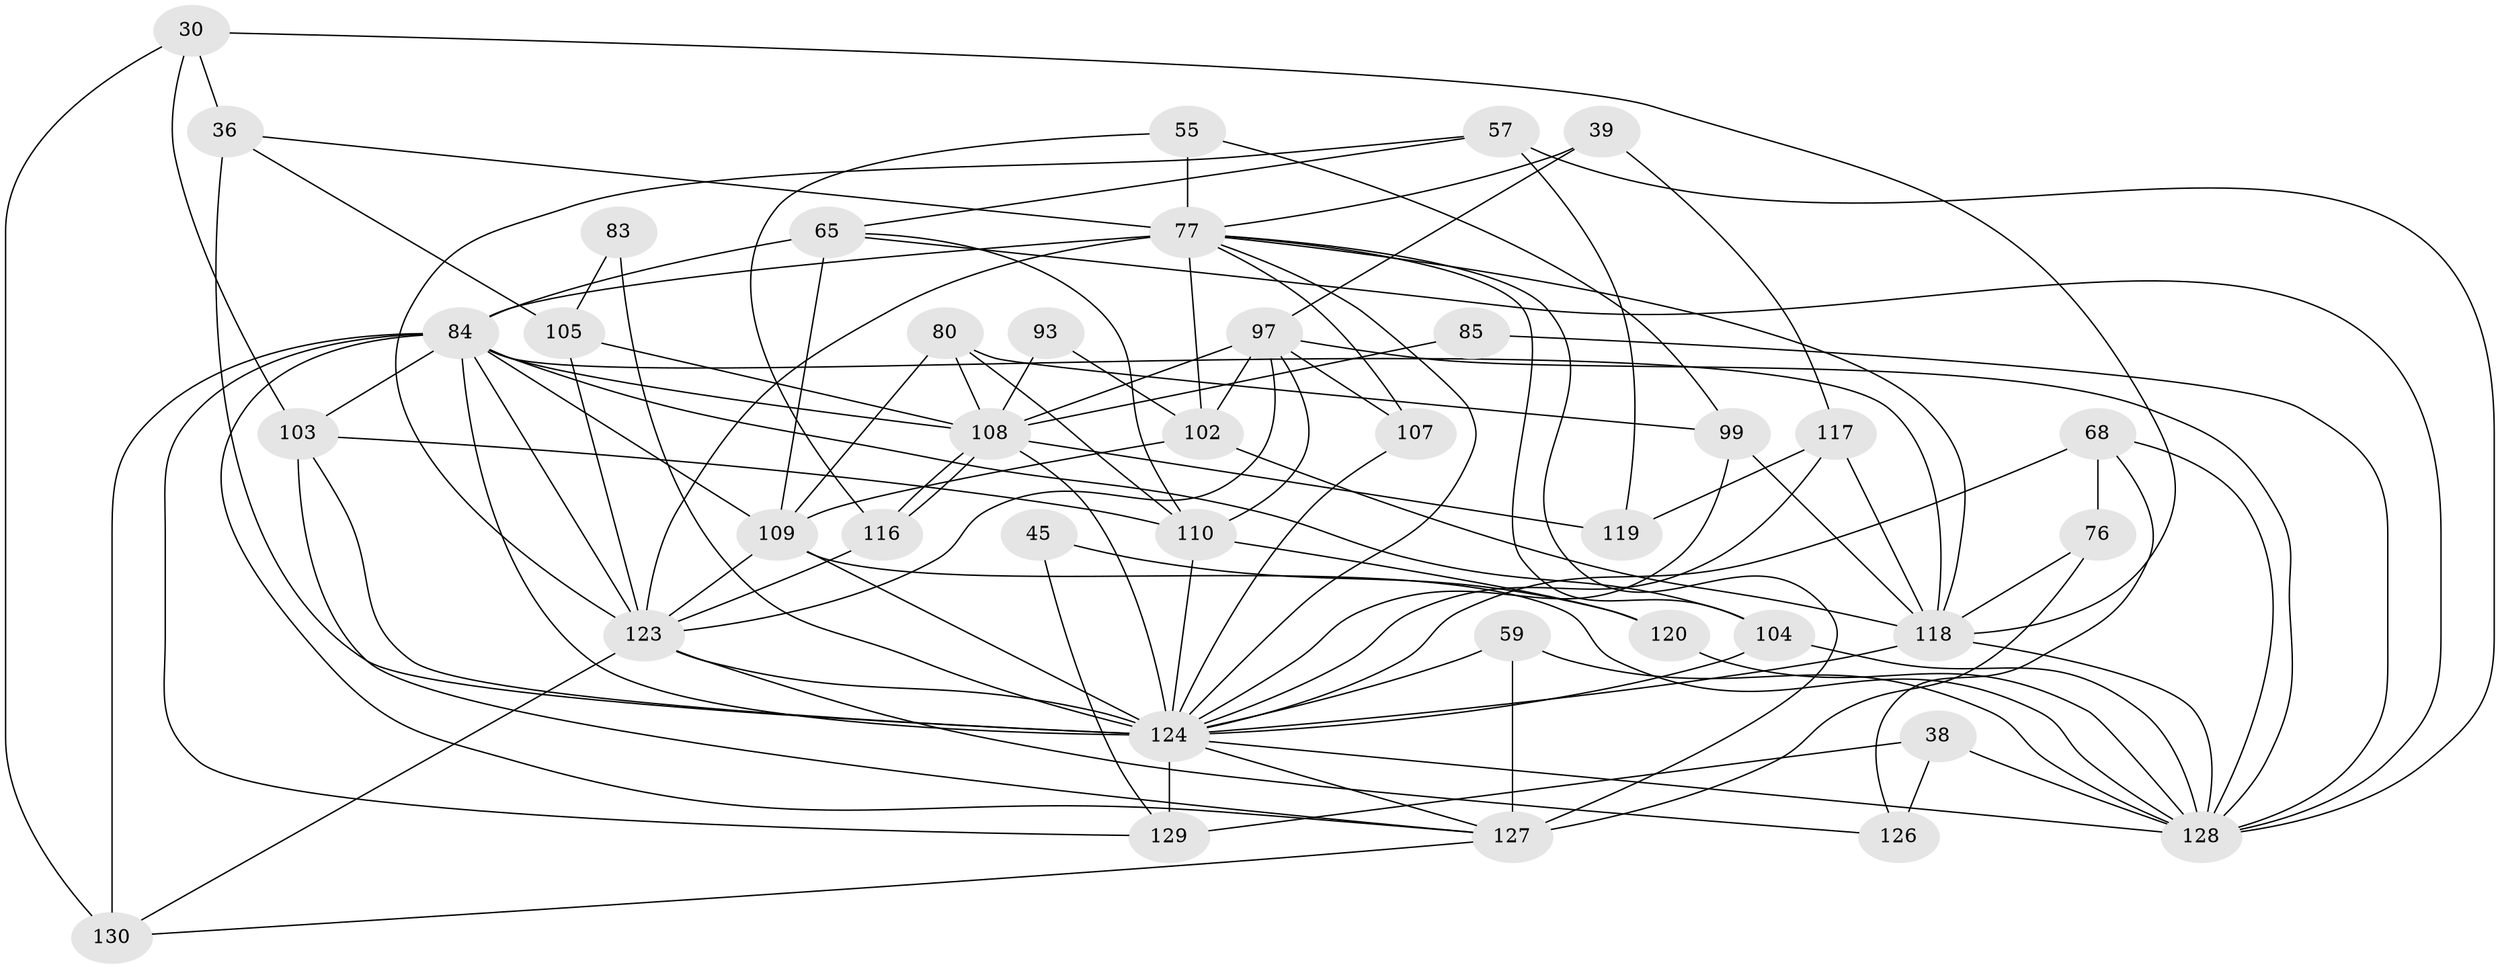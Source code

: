 // original degree distribution, {3: 0.3384615384615385, 2: 0.12307692307692308, 6: 0.07692307692307693, 4: 0.2230769230769231, 5: 0.17692307692307693, 8: 0.023076923076923078, 7: 0.03076923076923077, 13: 0.007692307692307693}
// Generated by graph-tools (version 1.1) at 2025/54/03/04/25 21:54:36]
// undirected, 39 vertices, 104 edges
graph export_dot {
graph [start="1"]
  node [color=gray90,style=filled];
  30;
  36 [super="+8"];
  38 [super="+9"];
  39;
  45;
  55 [super="+24"];
  57 [super="+5"];
  59;
  65 [super="+28"];
  68;
  76 [super="+14"];
  77 [super="+43+71"];
  80 [super="+69"];
  83;
  84 [super="+25+48+64+75"];
  85;
  93;
  97 [super="+12+52+91"];
  99;
  102 [super="+46+37+87"];
  103 [super="+3+56"];
  104 [super="+74"];
  105;
  107;
  108 [super="+94"];
  109 [super="+17+20+31+82"];
  110 [super="+22"];
  116 [super="+26"];
  117 [super="+61"];
  118 [super="+101+115+89"];
  119;
  120 [super="+88"];
  123 [super="+58+100"];
  124 [super="+67+50+113+111"];
  126;
  127 [super="+121+49+92+125"];
  128 [super="+112+51+114"];
  129 [super="+70+79"];
  130 [super="+122"];
  30 -- 118 [weight=2];
  30 -- 130 [weight=2];
  30 -- 36;
  30 -- 103;
  36 -- 105 [weight=2];
  36 -- 77;
  36 -- 124 [weight=2];
  38 -- 126 [weight=2];
  38 -- 129 [weight=3];
  38 -- 128;
  39 -- 77;
  39 -- 117;
  39 -- 97 [weight=2];
  45 -- 129;
  45 -- 120;
  55 -- 99;
  55 -- 116;
  55 -- 77;
  57 -- 128 [weight=3];
  57 -- 119;
  57 -- 65;
  57 -- 123 [weight=2];
  59 -- 128 [weight=3];
  59 -- 127;
  59 -- 124;
  65 -- 109 [weight=3];
  65 -- 110;
  65 -- 84 [weight=2];
  65 -- 128;
  68 -- 126;
  68 -- 76 [weight=2];
  68 -- 124 [weight=2];
  68 -- 128;
  76 -- 118;
  76 -- 127 [weight=2];
  77 -- 123 [weight=5];
  77 -- 84 [weight=3];
  77 -- 102 [weight=2];
  77 -- 104;
  77 -- 107;
  77 -- 118;
  77 -- 127 [weight=3];
  77 -- 124;
  80 -- 99 [weight=2];
  80 -- 110;
  80 -- 109;
  80 -- 108;
  83 -- 105;
  83 -- 124;
  84 -- 108 [weight=4];
  84 -- 130;
  84 -- 103 [weight=4];
  84 -- 104 [weight=2];
  84 -- 129 [weight=3];
  84 -- 109;
  84 -- 127 [weight=2];
  84 -- 123;
  84 -- 118;
  84 -- 124 [weight=2];
  85 -- 108;
  85 -- 128;
  93 -- 108;
  93 -- 102;
  97 -- 128;
  97 -- 107;
  97 -- 102 [weight=2];
  97 -- 123 [weight=2];
  97 -- 108;
  97 -- 110;
  99 -- 124;
  99 -- 118;
  102 -- 118 [weight=3];
  102 -- 109;
  103 -- 127;
  103 -- 124;
  103 -- 110;
  104 -- 124 [weight=2];
  104 -- 128 [weight=2];
  105 -- 108;
  105 -- 123;
  107 -- 124;
  108 -- 116 [weight=2];
  108 -- 116;
  108 -- 119;
  108 -- 124 [weight=2];
  109 -- 128 [weight=2];
  109 -- 124 [weight=3];
  109 -- 123 [weight=2];
  110 -- 120 [weight=2];
  110 -- 124 [weight=2];
  116 -- 123;
  117 -- 119;
  117 -- 118;
  117 -- 124 [weight=2];
  118 -- 128 [weight=3];
  118 -- 124 [weight=3];
  120 -- 128;
  123 -- 124 [weight=3];
  123 -- 130;
  123 -- 126;
  124 -- 129 [weight=4];
  124 -- 127;
  124 -- 128;
  127 -- 130;
}
